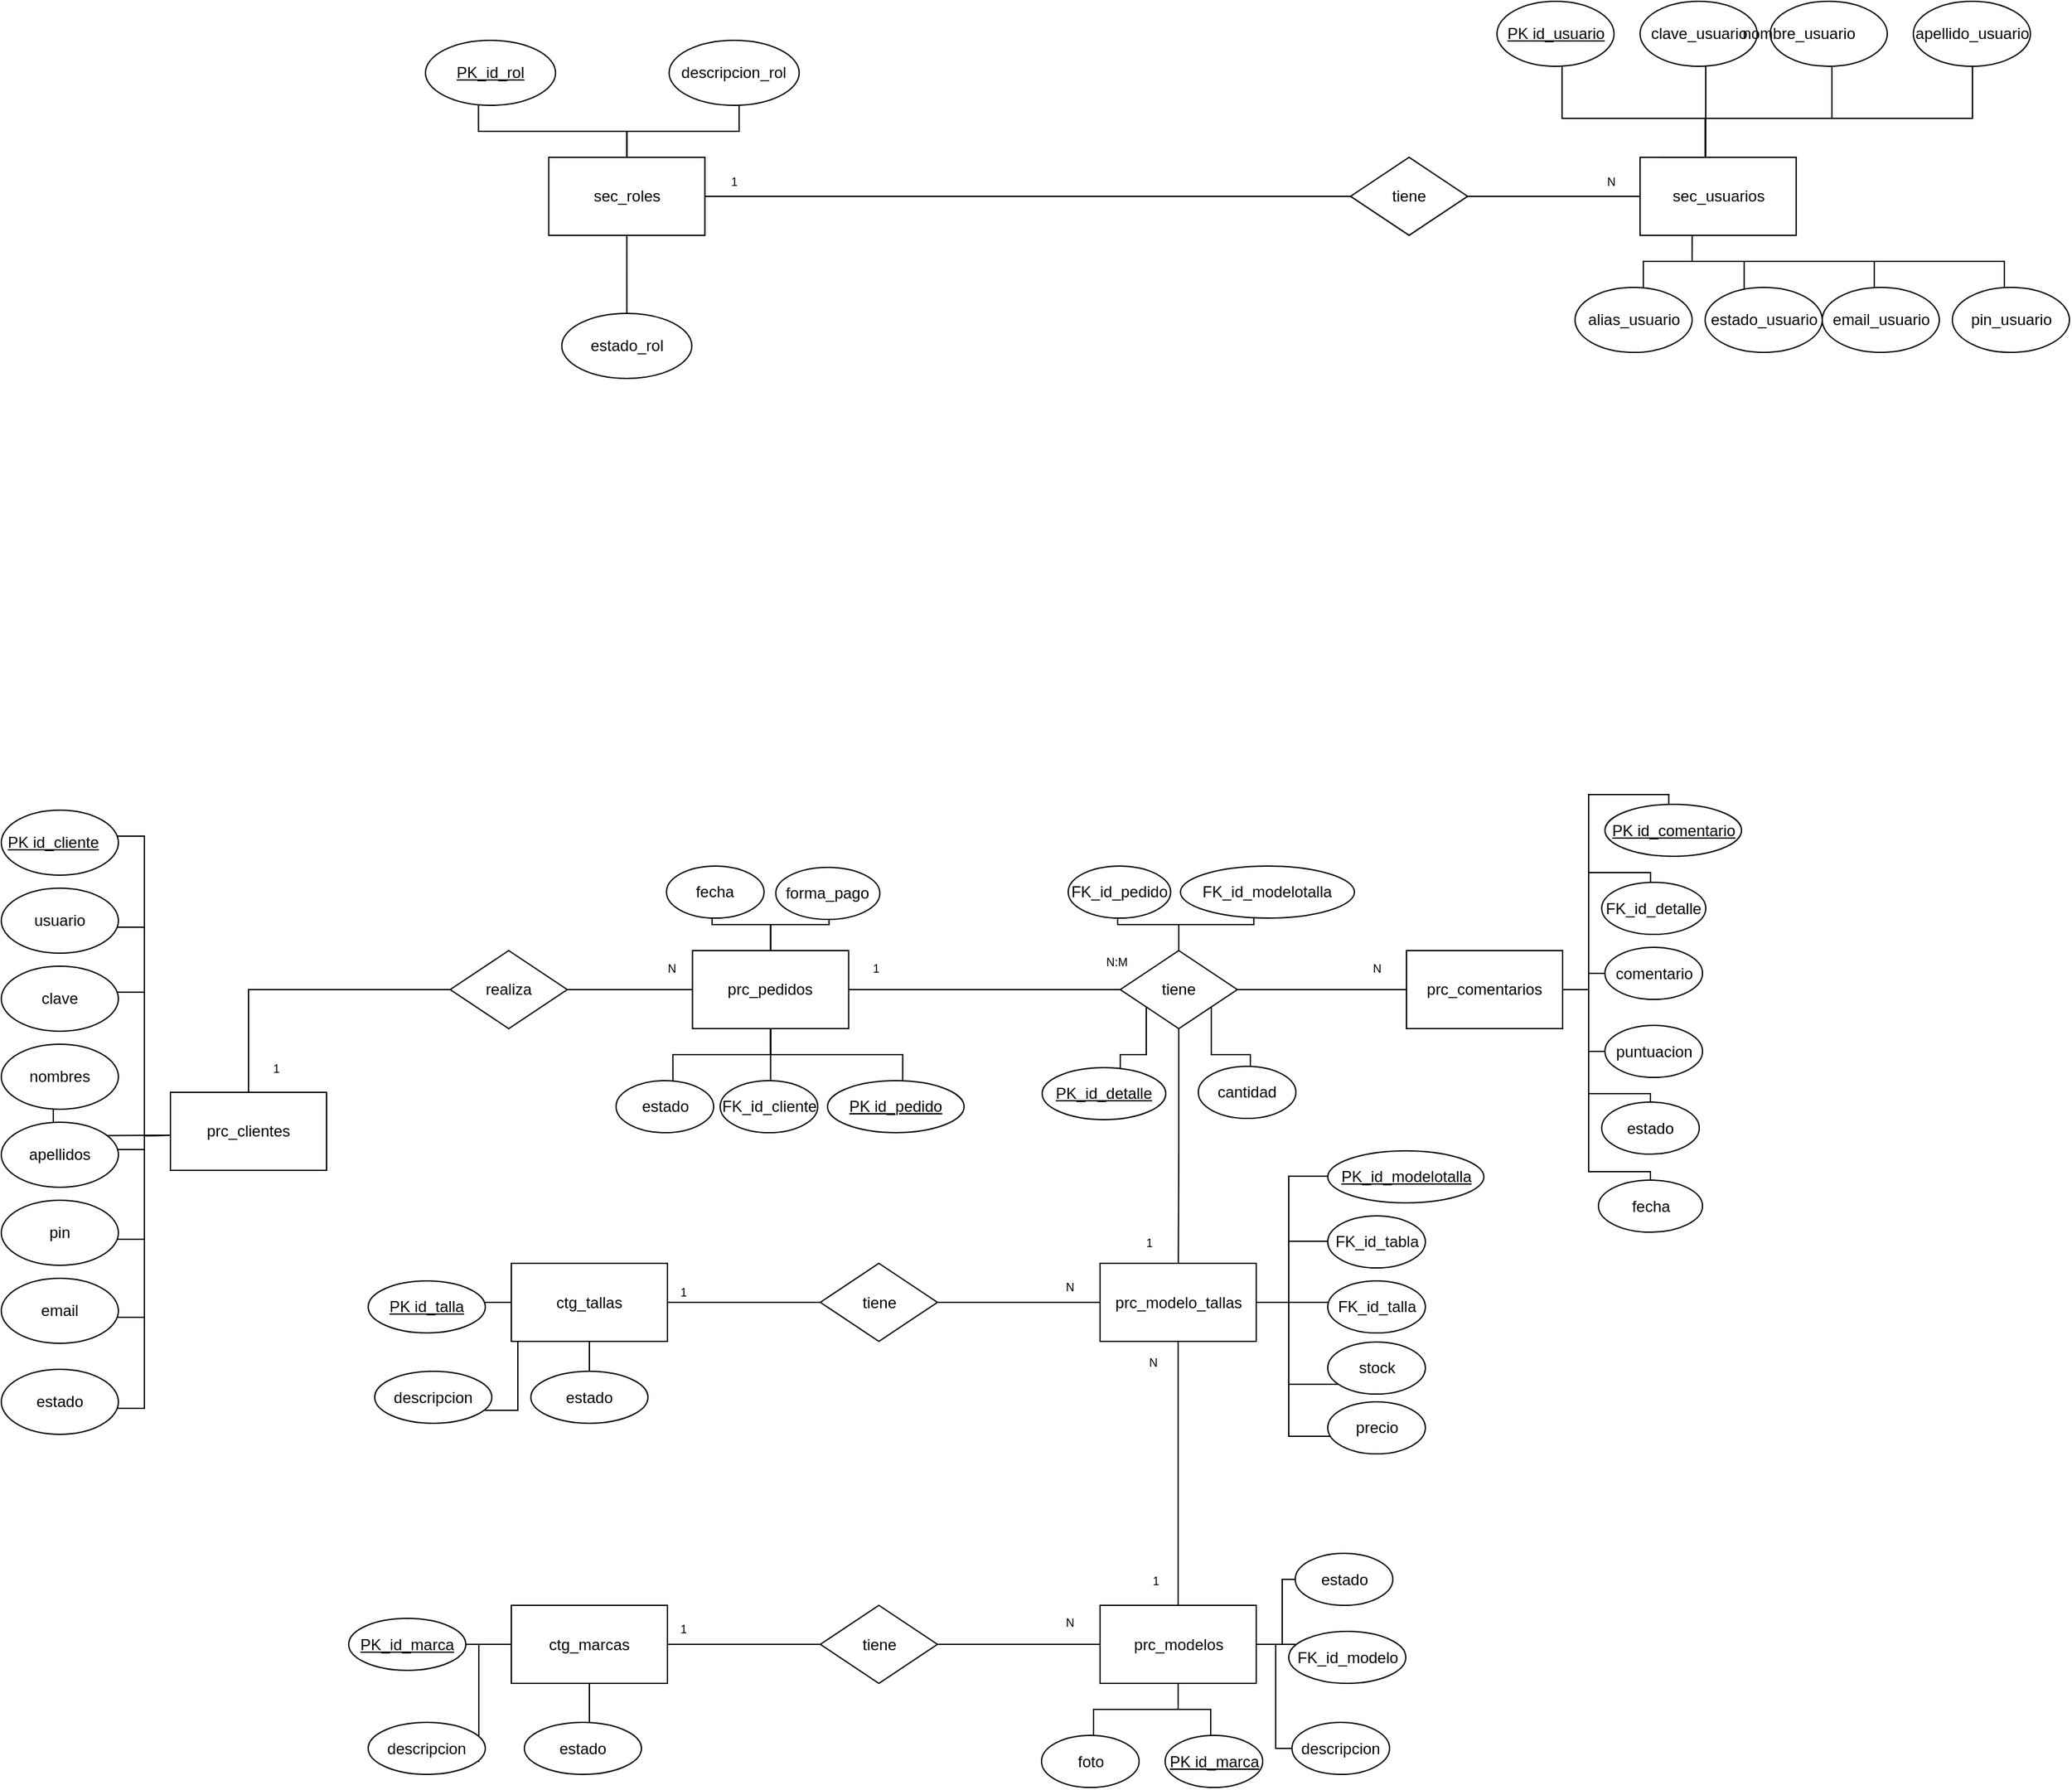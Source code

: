 <mxfile version="24.0.7" type="github">
  <diagram name="ER" id="s_cLqucrCK-qtgdjDWhT">
    <mxGraphModel dx="3390" dy="2389" grid="1" gridSize="10" guides="1" tooltips="1" connect="1" arrows="1" fold="1" page="1" pageScale="1" pageWidth="827" pageHeight="1169" math="0" shadow="0">
      <root>
        <mxCell id="0" />
        <mxCell id="1" parent="0" />
        <mxCell id="Yz_XdNRA3-hMg08UgE4n-2" value="realiza" style="rhombus;whiteSpace=wrap;html=1;" parent="1" vertex="1">
          <mxGeometry x="188" y="640" width="90" height="60" as="geometry" />
        </mxCell>
        <mxCell id="Yz_XdNRA3-hMg08UgE4n-3" value="tiene" style="rhombus;whiteSpace=wrap;html=1;" parent="1" vertex="1">
          <mxGeometry x="703" y="640" width="90" height="60" as="geometry" />
        </mxCell>
        <mxCell id="Yz_XdNRA3-hMg08UgE4n-4" value="tiene" style="rhombus;whiteSpace=wrap;html=1;" parent="1" vertex="1">
          <mxGeometry x="472.5" y="880.5" width="90" height="60" as="geometry" />
        </mxCell>
        <mxCell id="Yz_XdNRA3-hMg08UgE4n-5" value="tiene" style="rhombus;whiteSpace=wrap;html=1;" parent="1" vertex="1">
          <mxGeometry x="472.5" y="1143.5" width="90" height="60" as="geometry" />
        </mxCell>
        <mxCell id="Yz_XdNRA3-hMg08UgE4n-6" style="edgeStyle=orthogonalEdgeStyle;rounded=0;orthogonalLoop=1;jettySize=auto;html=1;entryX=0.542;entryY=0.5;entryDx=0;entryDy=0;entryPerimeter=0;exitX=1;exitY=0.5;exitDx=0;exitDy=0;" parent="1" source="Yz_XdNRA3-hMg08UgE4n-2" target="Yz_XdNRA3-hMg08UgE4n-22" edge="1">
          <mxGeometry relative="1" as="geometry">
            <mxPoint x="266.75" y="670" as="sourcePoint" />
          </mxGeometry>
        </mxCell>
        <mxCell id="Yz_XdNRA3-hMg08UgE4n-7" style="edgeStyle=orthogonalEdgeStyle;rounded=0;orthogonalLoop=1;jettySize=auto;html=1;entryX=0.5;entryY=0.5;entryDx=0;entryDy=0;entryPerimeter=0;" parent="1" source="Yz_XdNRA3-hMg08UgE4n-2" target="Yz_XdNRA3-hMg08UgE4n-23" edge="1">
          <mxGeometry relative="1" as="geometry" />
        </mxCell>
        <mxCell id="Yz_XdNRA3-hMg08UgE4n-8" style="edgeStyle=orthogonalEdgeStyle;rounded=0;orthogonalLoop=1;jettySize=auto;html=1;entryX=0.625;entryY=0.5;entryDx=0;entryDy=0;entryPerimeter=0;" parent="1" source="Yz_XdNRA3-hMg08UgE4n-3" target="Yz_XdNRA3-hMg08UgE4n-22" edge="1">
          <mxGeometry relative="1" as="geometry" />
        </mxCell>
        <mxCell id="Yz_XdNRA3-hMg08UgE4n-9" style="edgeStyle=orthogonalEdgeStyle;rounded=0;orthogonalLoop=1;jettySize=auto;html=1;entryX=0.417;entryY=0.5;entryDx=0;entryDy=0;entryPerimeter=0;" parent="1" source="Yz_XdNRA3-hMg08UgE4n-3" target="Yz_XdNRA3-hMg08UgE4n-26" edge="1">
          <mxGeometry relative="1" as="geometry" />
        </mxCell>
        <mxCell id="Yz_XdNRA3-hMg08UgE4n-10" style="edgeStyle=orthogonalEdgeStyle;rounded=0;orthogonalLoop=1;jettySize=auto;html=1;entryX=0.5;entryY=0.667;entryDx=0;entryDy=0;entryPerimeter=0;" parent="1" source="Yz_XdNRA3-hMg08UgE4n-3" target="Yz_XdNRA3-hMg08UgE4n-21" edge="1">
          <mxGeometry relative="1" as="geometry" />
        </mxCell>
        <mxCell id="Yz_XdNRA3-hMg08UgE4n-11" style="edgeStyle=orthogonalEdgeStyle;rounded=0;orthogonalLoop=1;jettySize=auto;html=1;entryX=0.292;entryY=0.5;entryDx=0;entryDy=0;entryPerimeter=0;exitX=1;exitY=0.5;exitDx=0;exitDy=0;" parent="1" source="Yz_XdNRA3-hMg08UgE4n-4" target="Yz_XdNRA3-hMg08UgE4n-21" edge="1">
          <mxGeometry relative="1" as="geometry">
            <mxPoint x="642.5" y="910.5" as="sourcePoint" />
          </mxGeometry>
        </mxCell>
        <mxCell id="Yz_XdNRA3-hMg08UgE4n-12" style="edgeStyle=orthogonalEdgeStyle;rounded=0;orthogonalLoop=1;jettySize=auto;html=1;entryX=0.625;entryY=0.5;entryDx=0;entryDy=0;entryPerimeter=0;" parent="1" source="Yz_XdNRA3-hMg08UgE4n-4" target="Yz_XdNRA3-hMg08UgE4n-28" edge="1">
          <mxGeometry relative="1" as="geometry" />
        </mxCell>
        <mxCell id="Yz_XdNRA3-hMg08UgE4n-13" style="edgeStyle=orthogonalEdgeStyle;rounded=0;orthogonalLoop=1;jettySize=auto;html=1;entryX=0.5;entryY=0.667;entryDx=0;entryDy=0;entryPerimeter=0;" parent="1" source="Yz_XdNRA3-hMg08UgE4n-21" target="Yz_XdNRA3-hMg08UgE4n-27" edge="1">
          <mxGeometry relative="1" as="geometry" />
        </mxCell>
        <mxCell id="Yz_XdNRA3-hMg08UgE4n-14" style="edgeStyle=orthogonalEdgeStyle;rounded=0;orthogonalLoop=1;jettySize=auto;html=1;entryX=0.292;entryY=0.5;entryDx=0;entryDy=0;entryPerimeter=0;exitX=1;exitY=0.5;exitDx=0;exitDy=0;" parent="1" source="Yz_XdNRA3-hMg08UgE4n-5" target="Yz_XdNRA3-hMg08UgE4n-27" edge="1">
          <mxGeometry relative="1" as="geometry">
            <mxPoint x="642.5" y="1173.5" as="sourcePoint" />
          </mxGeometry>
        </mxCell>
        <mxCell id="Yz_XdNRA3-hMg08UgE4n-15" style="edgeStyle=orthogonalEdgeStyle;rounded=0;orthogonalLoop=1;jettySize=auto;html=1;entryX=0.542;entryY=0.5;entryDx=0;entryDy=0;entryPerimeter=0;" parent="1" source="Yz_XdNRA3-hMg08UgE4n-5" target="Yz_XdNRA3-hMg08UgE4n-30" edge="1">
          <mxGeometry relative="1" as="geometry" />
        </mxCell>
        <mxCell id="Yz_XdNRA3-hMg08UgE4n-16" style="edgeStyle=orthogonalEdgeStyle;rounded=0;orthogonalLoop=1;jettySize=auto;html=1;entryX=0.444;entryY=0.5;entryDx=0;entryDy=0;entryPerimeter=0;" parent="1" source="Yz_XdNRA3-hMg08UgE4n-24" target="Yz_XdNRA3-hMg08UgE4n-32" edge="1">
          <mxGeometry relative="1" as="geometry">
            <mxPoint x="992.5" y="59.97" as="targetPoint" />
          </mxGeometry>
        </mxCell>
        <mxCell id="Yz_XdNRA3-hMg08UgE4n-17" style="edgeStyle=orthogonalEdgeStyle;rounded=0;orthogonalLoop=1;jettySize=auto;html=1;entryX=0.833;entryY=0.5;entryDx=0;entryDy=0;entryPerimeter=0;exitX=0;exitY=0.5;exitDx=0;exitDy=0;" parent="1" source="Yz_XdNRA3-hMg08UgE4n-32" target="Yz_XdNRA3-hMg08UgE4n-20" edge="1">
          <mxGeometry relative="1" as="geometry">
            <mxPoint x="552.5" y="69.97" as="sourcePoint" />
          </mxGeometry>
        </mxCell>
        <mxCell id="Yz_XdNRA3-hMg08UgE4n-188" style="edgeStyle=orthogonalEdgeStyle;rounded=0;orthogonalLoop=1;jettySize=auto;html=1;exitX=0.5;exitY=1;exitDx=0;exitDy=0;entryX=0.263;entryY=0.8;entryDx=0;entryDy=0;entryPerimeter=0;" parent="1" source="Yz_XdNRA3-hMg08UgE4n-20" target="Yz_XdNRA3-hMg08UgE4n-187" edge="1">
          <mxGeometry relative="1" as="geometry">
            <mxPoint x="324" y="170" as="targetPoint" />
            <Array as="points">
              <mxPoint x="324" y="190" />
            </Array>
          </mxGeometry>
        </mxCell>
        <mxCell id="Yz_XdNRA3-hMg08UgE4n-20" value="sec_roles" style="rounded=0;whiteSpace=wrap;html=1;" parent="1" vertex="1">
          <mxGeometry x="263.75" y="29.97" width="120" height="60" as="geometry" />
        </mxCell>
        <mxCell id="Yz_XdNRA3-hMg08UgE4n-21" value="prc_modelo_tallas" style="rounded=0;whiteSpace=wrap;html=1;" parent="1" vertex="1">
          <mxGeometry x="687.5" y="880.5" width="120" height="60" as="geometry" />
        </mxCell>
        <mxCell id="Yz_XdNRA3-hMg08UgE4n-22" value="prc_pedidos" style="rounded=0;whiteSpace=wrap;html=1;" parent="1" vertex="1">
          <mxGeometry x="374.25" y="640" width="120" height="60" as="geometry" />
        </mxCell>
        <mxCell id="Yz_XdNRA3-hMg08UgE4n-23" value="prc_clientes" style="rounded=0;whiteSpace=wrap;html=1;" parent="1" vertex="1">
          <mxGeometry x="-27" y="749" width="120" height="60" as="geometry" />
        </mxCell>
        <mxCell id="Yz_XdNRA3-hMg08UgE4n-24" value="sec_usuarios" style="rounded=0;whiteSpace=wrap;html=1;" parent="1" vertex="1">
          <mxGeometry x="1102.54" y="29.97" width="120" height="60" as="geometry" />
        </mxCell>
        <mxCell id="Yz_XdNRA3-hMg08UgE4n-26" value="prc_comentarios" style="rounded=0;whiteSpace=wrap;html=1;" parent="1" vertex="1">
          <mxGeometry x="923" y="640" width="120" height="60" as="geometry" />
        </mxCell>
        <mxCell id="Yz_XdNRA3-hMg08UgE4n-27" value="prc_modelos" style="rounded=0;whiteSpace=wrap;html=1;" parent="1" vertex="1">
          <mxGeometry x="687.5" y="1143.5" width="120" height="60" as="geometry" />
        </mxCell>
        <mxCell id="Yz_XdNRA3-hMg08UgE4n-28" value="ctg_tallas" style="rounded=0;whiteSpace=wrap;html=1;" parent="1" vertex="1">
          <mxGeometry x="235" y="880.5" width="120" height="60" as="geometry" />
        </mxCell>
        <mxCell id="Yz_XdNRA3-hMg08UgE4n-30" value="ctg_marcas" style="rounded=0;whiteSpace=wrap;html=1;" parent="1" vertex="1">
          <mxGeometry x="235" y="1143.5" width="120" height="60" as="geometry" />
        </mxCell>
        <mxCell id="Yz_XdNRA3-hMg08UgE4n-32" value="tiene" style="rhombus;whiteSpace=wrap;html=1;" parent="1" vertex="1">
          <mxGeometry x="880" y="29.97" width="90" height="60" as="geometry" />
        </mxCell>
        <mxCell id="Yz_XdNRA3-hMg08UgE4n-33" style="edgeStyle=orthogonalEdgeStyle;rounded=0;orthogonalLoop=1;jettySize=auto;html=1;entryX=0.444;entryY=0.42;entryDx=0;entryDy=0;entryPerimeter=0;" parent="1" target="Yz_XdNRA3-hMg08UgE4n-44" edge="1">
          <mxGeometry relative="1" as="geometry">
            <mxPoint x="-27.0" y="782" as="sourcePoint" />
          </mxGeometry>
        </mxCell>
        <mxCell id="Yz_XdNRA3-hMg08UgE4n-34" style="edgeStyle=orthogonalEdgeStyle;rounded=0;orthogonalLoop=1;jettySize=auto;html=1;entryX=0.444;entryY=0.5;entryDx=0;entryDy=0;entryPerimeter=0;" parent="1" target="Yz_XdNRA3-hMg08UgE4n-46" edge="1">
          <mxGeometry relative="1" as="geometry">
            <mxPoint x="-27.0" y="782" as="sourcePoint" />
          </mxGeometry>
        </mxCell>
        <mxCell id="Yz_XdNRA3-hMg08UgE4n-35" style="edgeStyle=orthogonalEdgeStyle;rounded=0;orthogonalLoop=1;jettySize=auto;html=1;entryX=0.556;entryY=0.6;entryDx=0;entryDy=0;entryPerimeter=0;" parent="1" target="Yz_XdNRA3-hMg08UgE4n-43" edge="1">
          <mxGeometry relative="1" as="geometry">
            <Array as="points">
              <mxPoint x="-47" y="782" />
              <mxPoint x="-47" y="862" />
            </Array>
            <mxPoint x="-27.0" y="782" as="sourcePoint" />
          </mxGeometry>
        </mxCell>
        <mxCell id="Yz_XdNRA3-hMg08UgE4n-36" style="edgeStyle=orthogonalEdgeStyle;rounded=0;orthogonalLoop=1;jettySize=auto;html=1;entryX=0.556;entryY=0.6;entryDx=0;entryDy=0;entryPerimeter=0;" parent="1" target="Yz_XdNRA3-hMg08UgE4n-42" edge="1">
          <mxGeometry relative="1" as="geometry">
            <Array as="points">
              <mxPoint x="-47" y="782" />
              <mxPoint x="-47" y="922" />
            </Array>
            <mxPoint x="-27.0" y="782" as="sourcePoint" />
          </mxGeometry>
        </mxCell>
        <mxCell id="Yz_XdNRA3-hMg08UgE4n-37" style="edgeStyle=orthogonalEdgeStyle;rounded=0;orthogonalLoop=1;jettySize=auto;html=1;entryX=0.556;entryY=0.6;entryDx=0;entryDy=0;entryPerimeter=0;" parent="1" target="Yz_XdNRA3-hMg08UgE4n-41" edge="1">
          <mxGeometry relative="1" as="geometry">
            <Array as="points">
              <mxPoint x="-47" y="782" />
              <mxPoint x="-47" y="992" />
            </Array>
            <mxPoint x="-27.0" y="782" as="sourcePoint" />
          </mxGeometry>
        </mxCell>
        <mxCell id="Yz_XdNRA3-hMg08UgE4n-38" style="edgeStyle=orthogonalEdgeStyle;rounded=0;orthogonalLoop=1;jettySize=auto;html=1;entryX=0.556;entryY=0.4;entryDx=0;entryDy=0;entryPerimeter=0;" parent="1" target="Yz_XdNRA3-hMg08UgE4n-45" edge="1">
          <mxGeometry relative="1" as="geometry">
            <Array as="points">
              <mxPoint x="-47" y="782" />
              <mxPoint x="-47" y="672" />
            </Array>
            <mxPoint x="-27.0" y="782" as="sourcePoint" />
          </mxGeometry>
        </mxCell>
        <mxCell id="Yz_XdNRA3-hMg08UgE4n-39" style="edgeStyle=orthogonalEdgeStyle;rounded=0;orthogonalLoop=1;jettySize=auto;html=1;entryX=0.556;entryY=0.6;entryDx=0;entryDy=0;entryPerimeter=0;" parent="1" target="Yz_XdNRA3-hMg08UgE4n-40" edge="1">
          <mxGeometry relative="1" as="geometry">
            <Array as="points">
              <mxPoint x="-47" y="782" />
              <mxPoint x="-47" y="622" />
            </Array>
            <mxPoint x="-27.0" y="782" as="sourcePoint" />
          </mxGeometry>
        </mxCell>
        <mxCell id="Yz_XdNRA3-hMg08UgE4n-40" value="usuario" style="ellipse;whiteSpace=wrap;html=1;" parent="1" vertex="1">
          <mxGeometry x="-157" y="592" width="90" height="50" as="geometry" />
        </mxCell>
        <mxCell id="Yz_XdNRA3-hMg08UgE4n-41" value="estado" style="ellipse;whiteSpace=wrap;html=1;" parent="1" vertex="1">
          <mxGeometry x="-157" y="962" width="90" height="50" as="geometry" />
        </mxCell>
        <mxCell id="Yz_XdNRA3-hMg08UgE4n-42" value="email" style="ellipse;whiteSpace=wrap;html=1;" parent="1" vertex="1">
          <mxGeometry x="-157" y="892" width="90" height="50" as="geometry" />
        </mxCell>
        <mxCell id="Yz_XdNRA3-hMg08UgE4n-43" value="pin" style="ellipse;whiteSpace=wrap;html=1;" parent="1" vertex="1">
          <mxGeometry x="-157" y="832" width="90" height="50" as="geometry" />
        </mxCell>
        <mxCell id="Yz_XdNRA3-hMg08UgE4n-44" value="apellidos" style="ellipse;whiteSpace=wrap;html=1;" parent="1" vertex="1">
          <mxGeometry x="-157" y="772" width="90" height="50" as="geometry" />
        </mxCell>
        <mxCell id="Yz_XdNRA3-hMg08UgE4n-45" value="clave" style="ellipse;whiteSpace=wrap;html=1;" parent="1" vertex="1">
          <mxGeometry x="-157" y="652" width="90" height="50" as="geometry" />
        </mxCell>
        <mxCell id="Yz_XdNRA3-hMg08UgE4n-46" value="nombres" style="ellipse;whiteSpace=wrap;html=1;" parent="1" vertex="1">
          <mxGeometry x="-157" y="712" width="90" height="50" as="geometry" />
        </mxCell>
        <mxCell id="Yz_XdNRA3-hMg08UgE4n-47" style="edgeStyle=orthogonalEdgeStyle;rounded=0;orthogonalLoop=1;jettySize=auto;html=1;entryX=0.444;entryY=0.4;entryDx=0;entryDy=0;entryPerimeter=0;" parent="1" target="Yz_XdNRA3-hMg08UgE4n-48" edge="1">
          <mxGeometry relative="1" as="geometry">
            <Array as="points">
              <mxPoint x="-47" y="782" />
              <mxPoint x="-47" y="552" />
            </Array>
            <mxPoint x="-27.0" y="782" as="sourcePoint" />
          </mxGeometry>
        </mxCell>
        <mxCell id="Yz_XdNRA3-hMg08UgE4n-48" value="&lt;u&gt;PK id_cliente&lt;span style=&quot;white-space: pre;&quot;&gt;&#x9;&lt;/span&gt;&lt;/u&gt;" style="ellipse;whiteSpace=wrap;html=1;" parent="1" vertex="1">
          <mxGeometry x="-157" y="532" width="90" height="50" as="geometry" />
        </mxCell>
        <mxCell id="Yz_XdNRA3-hMg08UgE4n-49" style="edgeStyle=orthogonalEdgeStyle;rounded=0;orthogonalLoop=1;jettySize=auto;html=1;entryX=0.6;entryY=0.5;entryDx=0;entryDy=0;entryPerimeter=0;" parent="1" source="Yz_XdNRA3-hMg08UgE4n-26" target="Yz_XdNRA3-hMg08UgE4n-110" edge="1">
          <mxGeometry relative="1" as="geometry" />
        </mxCell>
        <mxCell id="Yz_XdNRA3-hMg08UgE4n-50" style="edgeStyle=orthogonalEdgeStyle;rounded=0;orthogonalLoop=1;jettySize=auto;html=1;entryX=0.6;entryY=0.5;entryDx=0;entryDy=0;entryPerimeter=0;" parent="1" source="Yz_XdNRA3-hMg08UgE4n-26" target="Yz_XdNRA3-hMg08UgE4n-111" edge="1">
          <mxGeometry relative="1" as="geometry" />
        </mxCell>
        <mxCell id="Yz_XdNRA3-hMg08UgE4n-51" style="edgeStyle=orthogonalEdgeStyle;rounded=0;orthogonalLoop=1;jettySize=auto;html=1;entryX=0.469;entryY=0.5;entryDx=0;entryDy=0;entryPerimeter=0;" parent="1" source="Yz_XdNRA3-hMg08UgE4n-26" target="Yz_XdNRA3-hMg08UgE4n-107" edge="1">
          <mxGeometry relative="1" as="geometry">
            <Array as="points">
              <mxPoint x="1063" y="670" />
              <mxPoint x="1063" y="580" />
            </Array>
          </mxGeometry>
        </mxCell>
        <mxCell id="Yz_XdNRA3-hMg08UgE4n-52" style="edgeStyle=orthogonalEdgeStyle;rounded=0;orthogonalLoop=1;jettySize=auto;html=1;entryX=0.467;entryY=0.5;entryDx=0;entryDy=0;entryPerimeter=0;" parent="1" source="Yz_XdNRA3-hMg08UgE4n-26" target="Yz_XdNRA3-hMg08UgE4n-108" edge="1">
          <mxGeometry relative="1" as="geometry">
            <Array as="points">
              <mxPoint x="1063" y="670" />
              <mxPoint x="1063" y="520" />
            </Array>
          </mxGeometry>
        </mxCell>
        <mxCell id="Yz_XdNRA3-hMg08UgE4n-53" style="edgeStyle=orthogonalEdgeStyle;rounded=0;orthogonalLoop=1;jettySize=auto;html=1;entryX=0.5;entryY=0.525;entryDx=0;entryDy=0;entryPerimeter=0;" parent="1" source="Yz_XdNRA3-hMg08UgE4n-26" target="Yz_XdNRA3-hMg08UgE4n-112" edge="1">
          <mxGeometry relative="1" as="geometry">
            <Array as="points">
              <mxPoint x="1063" y="670" />
              <mxPoint x="1063" y="750" />
            </Array>
          </mxGeometry>
        </mxCell>
        <mxCell id="Yz_XdNRA3-hMg08UgE4n-54" style="edgeStyle=orthogonalEdgeStyle;rounded=0;orthogonalLoop=1;jettySize=auto;html=1;entryX=0.5;entryY=0.525;entryDx=0;entryDy=0;entryPerimeter=0;" parent="1" source="Yz_XdNRA3-hMg08UgE4n-26" target="Yz_XdNRA3-hMg08UgE4n-109" edge="1">
          <mxGeometry relative="1" as="geometry">
            <Array as="points">
              <mxPoint x="1063" y="670" />
              <mxPoint x="1063" y="810" />
            </Array>
          </mxGeometry>
        </mxCell>
        <mxCell id="Yz_XdNRA3-hMg08UgE4n-55" style="edgeStyle=orthogonalEdgeStyle;rounded=0;orthogonalLoop=1;jettySize=auto;html=1;entryX=0.533;entryY=0.525;entryDx=0;entryDy=0;entryPerimeter=0;" parent="1" source="Yz_XdNRA3-hMg08UgE4n-3" target="Yz_XdNRA3-hMg08UgE4n-106" edge="1">
          <mxGeometry relative="1" as="geometry">
            <Array as="points">
              <mxPoint x="773" y="720" />
              <mxPoint x="803" y="720" />
            </Array>
          </mxGeometry>
        </mxCell>
        <mxCell id="Yz_XdNRA3-hMg08UgE4n-56" style="edgeStyle=orthogonalEdgeStyle;rounded=0;orthogonalLoop=1;jettySize=auto;html=1;entryX=0.533;entryY=0.5;entryDx=0;entryDy=0;entryPerimeter=0;" parent="1" source="Yz_XdNRA3-hMg08UgE4n-3" target="Yz_XdNRA3-hMg08UgE4n-105" edge="1">
          <mxGeometry relative="1" as="geometry">
            <Array as="points">
              <mxPoint x="723" y="720" />
              <mxPoint x="703" y="720" />
            </Array>
          </mxGeometry>
        </mxCell>
        <mxCell id="Yz_XdNRA3-hMg08UgE4n-57" style="edgeStyle=orthogonalEdgeStyle;rounded=0;orthogonalLoop=1;jettySize=auto;html=1;entryX=0.422;entryY=0.625;entryDx=0;entryDy=0;entryPerimeter=0;" parent="1" source="Yz_XdNRA3-hMg08UgE4n-3" target="Yz_XdNRA3-hMg08UgE4n-103" edge="1">
          <mxGeometry relative="1" as="geometry" />
        </mxCell>
        <mxCell id="Yz_XdNRA3-hMg08UgE4n-58" style="edgeStyle=orthogonalEdgeStyle;rounded=0;orthogonalLoop=1;jettySize=auto;html=1;entryX=0.483;entryY=0.375;entryDx=0;entryDy=0;entryPerimeter=0;" parent="1" source="Yz_XdNRA3-hMg08UgE4n-3" target="Yz_XdNRA3-hMg08UgE4n-104" edge="1">
          <mxGeometry relative="1" as="geometry" />
        </mxCell>
        <mxCell id="Yz_XdNRA3-hMg08UgE4n-59" style="edgeStyle=orthogonalEdgeStyle;rounded=0;orthogonalLoop=1;jettySize=auto;html=1;entryX=0.55;entryY=0.75;entryDx=0;entryDy=0;entryPerimeter=0;" parent="1" source="Yz_XdNRA3-hMg08UgE4n-22" target="Yz_XdNRA3-hMg08UgE4n-99" edge="1">
          <mxGeometry relative="1" as="geometry" />
        </mxCell>
        <mxCell id="Yz_XdNRA3-hMg08UgE4n-60" style="edgeStyle=orthogonalEdgeStyle;rounded=0;orthogonalLoop=1;jettySize=auto;html=1;entryX=0.517;entryY=0.75;entryDx=0;entryDy=0;entryPerimeter=0;" parent="1" source="Yz_XdNRA3-hMg08UgE4n-22" target="Yz_XdNRA3-hMg08UgE4n-100" edge="1">
          <mxGeometry relative="1" as="geometry" />
        </mxCell>
        <mxCell id="Yz_XdNRA3-hMg08UgE4n-61" style="edgeStyle=orthogonalEdgeStyle;rounded=0;orthogonalLoop=1;jettySize=auto;html=1;entryX=0.583;entryY=0.5;entryDx=0;entryDy=0;entryPerimeter=0;" parent="1" source="Yz_XdNRA3-hMg08UgE4n-22" target="Yz_XdNRA3-hMg08UgE4n-102" edge="1">
          <mxGeometry relative="1" as="geometry" />
        </mxCell>
        <mxCell id="Yz_XdNRA3-hMg08UgE4n-62" style="edgeStyle=orthogonalEdgeStyle;rounded=0;orthogonalLoop=1;jettySize=auto;html=1;entryX=0.512;entryY=0.6;entryDx=0;entryDy=0;entryPerimeter=0;" parent="1" source="Yz_XdNRA3-hMg08UgE4n-22" target="Yz_XdNRA3-hMg08UgE4n-98" edge="1">
          <mxGeometry relative="1" as="geometry" />
        </mxCell>
        <mxCell id="Yz_XdNRA3-hMg08UgE4n-63" style="edgeStyle=orthogonalEdgeStyle;rounded=0;orthogonalLoop=1;jettySize=auto;html=1;entryX=0.467;entryY=0.375;entryDx=0;entryDy=0;entryPerimeter=0;" parent="1" source="Yz_XdNRA3-hMg08UgE4n-22" target="Yz_XdNRA3-hMg08UgE4n-101" edge="1">
          <mxGeometry relative="1" as="geometry" />
        </mxCell>
        <mxCell id="Yz_XdNRA3-hMg08UgE4n-64" style="edgeStyle=orthogonalEdgeStyle;rounded=0;orthogonalLoop=1;jettySize=auto;html=1;entryX=0.533;entryY=0.413;entryDx=0;entryDy=0;entryPerimeter=0;" parent="1" source="Yz_XdNRA3-hMg08UgE4n-21" target="Yz_XdNRA3-hMg08UgE4n-117" edge="1">
          <mxGeometry relative="1" as="geometry" />
        </mxCell>
        <mxCell id="Yz_XdNRA3-hMg08UgE4n-65" style="edgeStyle=orthogonalEdgeStyle;rounded=0;orthogonalLoop=1;jettySize=auto;html=1;entryX=0.8;entryY=0.488;entryDx=0;entryDy=0;entryPerimeter=0;" parent="1" source="Yz_XdNRA3-hMg08UgE4n-21" target="Yz_XdNRA3-hMg08UgE4n-113" edge="1">
          <mxGeometry relative="1" as="geometry">
            <Array as="points">
              <mxPoint x="832.5" y="910.5" />
              <mxPoint x="832.5" y="863.5" />
            </Array>
          </mxGeometry>
        </mxCell>
        <mxCell id="Yz_XdNRA3-hMg08UgE4n-66" style="edgeStyle=orthogonalEdgeStyle;rounded=0;orthogonalLoop=1;jettySize=auto;html=1;entryX=0.444;entryY=0.488;entryDx=0;entryDy=0;entryPerimeter=0;" parent="1" source="Yz_XdNRA3-hMg08UgE4n-21" target="Yz_XdNRA3-hMg08UgE4n-116" edge="1">
          <mxGeometry relative="1" as="geometry">
            <Array as="points">
              <mxPoint x="832.5" y="910.5" />
              <mxPoint x="832.5" y="813.5" />
            </Array>
          </mxGeometry>
        </mxCell>
        <mxCell id="Yz_XdNRA3-hMg08UgE4n-67" style="edgeStyle=orthogonalEdgeStyle;rounded=0;orthogonalLoop=1;jettySize=auto;html=1;entryX=0.533;entryY=0.813;entryDx=0;entryDy=0;entryPerimeter=0;" parent="1" source="Yz_XdNRA3-hMg08UgE4n-21" target="Yz_XdNRA3-hMg08UgE4n-114" edge="1">
          <mxGeometry relative="1" as="geometry">
            <Array as="points">
              <mxPoint x="832.5" y="910.5" />
              <mxPoint x="832.5" y="973.5" />
            </Array>
          </mxGeometry>
        </mxCell>
        <mxCell id="Yz_XdNRA3-hMg08UgE4n-68" style="edgeStyle=orthogonalEdgeStyle;rounded=0;orthogonalLoop=1;jettySize=auto;html=1;entryX=0.4;entryY=0.663;entryDx=0;entryDy=0;entryPerimeter=0;" parent="1" source="Yz_XdNRA3-hMg08UgE4n-21" target="Yz_XdNRA3-hMg08UgE4n-115" edge="1">
          <mxGeometry relative="1" as="geometry">
            <Array as="points">
              <mxPoint x="832.5" y="910.5" />
              <mxPoint x="832.5" y="1013.5" />
            </Array>
          </mxGeometry>
        </mxCell>
        <mxCell id="Yz_XdNRA3-hMg08UgE4n-69" style="edgeStyle=orthogonalEdgeStyle;rounded=0;orthogonalLoop=1;jettySize=auto;html=1;entryX=0.533;entryY=0.25;entryDx=0;entryDy=0;entryPerimeter=0;" parent="1" source="Yz_XdNRA3-hMg08UgE4n-27" target="Yz_XdNRA3-hMg08UgE4n-120" edge="1">
          <mxGeometry relative="1" as="geometry" />
        </mxCell>
        <mxCell id="Yz_XdNRA3-hMg08UgE4n-70" style="edgeStyle=orthogonalEdgeStyle;rounded=0;orthogonalLoop=1;jettySize=auto;html=1;entryX=0.867;entryY=0.5;entryDx=0;entryDy=0;entryPerimeter=0;" parent="1" source="Yz_XdNRA3-hMg08UgE4n-27" target="Yz_XdNRA3-hMg08UgE4n-121" edge="1">
          <mxGeometry relative="1" as="geometry" />
        </mxCell>
        <mxCell id="Yz_XdNRA3-hMg08UgE4n-71" style="edgeStyle=orthogonalEdgeStyle;rounded=0;orthogonalLoop=1;jettySize=auto;html=1;entryX=0.5;entryY=0.5;entryDx=0;entryDy=0;entryPerimeter=0;" parent="1" source="Yz_XdNRA3-hMg08UgE4n-27" target="Yz_XdNRA3-hMg08UgE4n-118" edge="1">
          <mxGeometry relative="1" as="geometry">
            <Array as="points">
              <mxPoint x="822.5" y="1173.5" />
              <mxPoint x="822.5" y="1253.5" />
            </Array>
          </mxGeometry>
        </mxCell>
        <mxCell id="Yz_XdNRA3-hMg08UgE4n-72" style="edgeStyle=orthogonalEdgeStyle;rounded=0;orthogonalLoop=1;jettySize=auto;html=1;entryX=0.467;entryY=0.5;entryDx=0;entryDy=0;entryPerimeter=0;" parent="1" source="Yz_XdNRA3-hMg08UgE4n-27" target="Yz_XdNRA3-hMg08UgE4n-119" edge="1">
          <mxGeometry relative="1" as="geometry" />
        </mxCell>
        <mxCell id="Yz_XdNRA3-hMg08UgE4n-73" style="edgeStyle=orthogonalEdgeStyle;rounded=0;orthogonalLoop=1;jettySize=auto;html=1;entryX=0.533;entryY=0.5;entryDx=0;entryDy=0;entryPerimeter=0;" parent="1" source="Yz_XdNRA3-hMg08UgE4n-27" target="Yz_XdNRA3-hMg08UgE4n-122" edge="1">
          <mxGeometry relative="1" as="geometry" />
        </mxCell>
        <mxCell id="Yz_XdNRA3-hMg08UgE4n-74" style="edgeStyle=orthogonalEdgeStyle;rounded=0;orthogonalLoop=1;jettySize=auto;html=1;entryX=0.5;entryY=0.75;entryDx=0;entryDy=0;entryPerimeter=0;" parent="1" source="Yz_XdNRA3-hMg08UgE4n-28" target="Yz_XdNRA3-hMg08UgE4n-127" edge="1">
          <mxGeometry relative="1" as="geometry" />
        </mxCell>
        <mxCell id="Yz_XdNRA3-hMg08UgE4n-75" style="edgeStyle=orthogonalEdgeStyle;rounded=0;orthogonalLoop=1;jettySize=auto;html=1;entryX=0.5;entryY=0.413;entryDx=0;entryDy=0;entryPerimeter=0;" parent="1" source="Yz_XdNRA3-hMg08UgE4n-28" target="Yz_XdNRA3-hMg08UgE4n-123" edge="1">
          <mxGeometry relative="1" as="geometry" />
        </mxCell>
        <mxCell id="Yz_XdNRA3-hMg08UgE4n-76" style="edgeStyle=orthogonalEdgeStyle;rounded=0;orthogonalLoop=1;jettySize=auto;html=1;entryX=0.556;entryY=0.75;entryDx=0;entryDy=0;entryPerimeter=0;" parent="1" source="Yz_XdNRA3-hMg08UgE4n-28" target="Yz_XdNRA3-hMg08UgE4n-126" edge="1">
          <mxGeometry relative="1" as="geometry">
            <Array as="points">
              <mxPoint x="240" y="993.5" />
            </Array>
          </mxGeometry>
        </mxCell>
        <mxCell id="Yz_XdNRA3-hMg08UgE4n-77" style="edgeStyle=orthogonalEdgeStyle;rounded=0;orthogonalLoop=1;jettySize=auto;html=1;entryX=0.556;entryY=0.75;entryDx=0;entryDy=0;entryPerimeter=0;" parent="1" source="Yz_XdNRA3-hMg08UgE4n-30" target="Yz_XdNRA3-hMg08UgE4n-125" edge="1">
          <mxGeometry relative="1" as="geometry" />
        </mxCell>
        <mxCell id="Yz_XdNRA3-hMg08UgE4n-78" style="edgeStyle=orthogonalEdgeStyle;rounded=0;orthogonalLoop=1;jettySize=auto;html=1;entryX=0.5;entryY=0.75;entryDx=0;entryDy=0;entryPerimeter=0;" parent="1" source="Yz_XdNRA3-hMg08UgE4n-30" target="Yz_XdNRA3-hMg08UgE4n-124" edge="1">
          <mxGeometry relative="1" as="geometry">
            <Array as="points">
              <mxPoint x="210" y="1173.5" />
              <mxPoint x="210" y="1263.5" />
            </Array>
          </mxGeometry>
        </mxCell>
        <mxCell id="Yz_XdNRA3-hMg08UgE4n-79" style="edgeStyle=orthogonalEdgeStyle;rounded=0;orthogonalLoop=1;jettySize=auto;html=1;entryX=0.444;entryY=0.5;entryDx=0;entryDy=0;entryPerimeter=0;" parent="1" source="Yz_XdNRA3-hMg08UgE4n-30" target="Yz_XdNRA3-hMg08UgE4n-128" edge="1">
          <mxGeometry relative="1" as="geometry" />
        </mxCell>
        <mxCell id="Yz_XdNRA3-hMg08UgE4n-80" style="edgeStyle=orthogonalEdgeStyle;rounded=0;orthogonalLoop=1;jettySize=auto;html=1;entryX=0.556;entryY=0.6;entryDx=0;entryDy=0;entryPerimeter=0;" parent="1" source="Yz_XdNRA3-hMg08UgE4n-24" target="Yz_XdNRA3-hMg08UgE4n-93" edge="1">
          <mxGeometry relative="1" as="geometry">
            <Array as="points">
              <mxPoint x="1152.54" y="-0.03" />
              <mxPoint x="1042.54" y="-0.03" />
            </Array>
          </mxGeometry>
        </mxCell>
        <mxCell id="Yz_XdNRA3-hMg08UgE4n-82" style="edgeStyle=orthogonalEdgeStyle;rounded=0;orthogonalLoop=1;jettySize=auto;html=1;entryX=0.556;entryY=0.4;entryDx=0;entryDy=0;entryPerimeter=0;" parent="1" edge="1">
          <mxGeometry relative="1" as="geometry">
            <Array as="points">
              <mxPoint x="1153" y="30" />
              <mxPoint x="1153" y="-70" />
            </Array>
            <mxPoint x="1118.04" y="29.97" as="sourcePoint" />
            <mxPoint x="1117.62" y="-70.03" as="targetPoint" />
          </mxGeometry>
        </mxCell>
        <mxCell id="Yz_XdNRA3-hMg08UgE4n-83" style="edgeStyle=orthogonalEdgeStyle;rounded=0;orthogonalLoop=1;jettySize=auto;html=1;entryX=0.444;entryY=0.4;entryDx=0;entryDy=0;entryPerimeter=0;" parent="1" source="Yz_XdNRA3-hMg08UgE4n-24" target="Yz_XdNRA3-hMg08UgE4n-91" edge="1">
          <mxGeometry relative="1" as="geometry">
            <Array as="points">
              <mxPoint x="1153" />
              <mxPoint x="1250" />
              <mxPoint x="1250" y="-70" />
            </Array>
          </mxGeometry>
        </mxCell>
        <mxCell id="Yz_XdNRA3-hMg08UgE4n-84" style="edgeStyle=orthogonalEdgeStyle;rounded=0;orthogonalLoop=1;jettySize=auto;html=1;entryX=0.667;entryY=0.4;entryDx=0;entryDy=0;entryPerimeter=0;" parent="1" source="Yz_XdNRA3-hMg08UgE4n-24" target="Yz_XdNRA3-hMg08UgE4n-89" edge="1">
          <mxGeometry relative="1" as="geometry">
            <Array as="points">
              <mxPoint x="1153" />
              <mxPoint x="1358" />
              <mxPoint x="1358" y="-70" />
            </Array>
          </mxGeometry>
        </mxCell>
        <mxCell id="Yz_XdNRA3-hMg08UgE4n-85" style="edgeStyle=orthogonalEdgeStyle;rounded=0;orthogonalLoop=1;jettySize=auto;html=1;entryX=0.556;entryY=0.6;entryDx=0;entryDy=0;entryPerimeter=0;" parent="1" target="Yz_XdNRA3-hMg08UgE4n-88" edge="1">
          <mxGeometry relative="1" as="geometry">
            <Array as="points">
              <mxPoint x="1142.54" y="110" />
              <mxPoint x="1382.54" y="110" />
              <mxPoint x="1382.54" y="160" />
            </Array>
            <mxPoint x="1142.5" y="90.0" as="sourcePoint" />
          </mxGeometry>
        </mxCell>
        <mxCell id="Yz_XdNRA3-hMg08UgE4n-86" style="edgeStyle=orthogonalEdgeStyle;rounded=0;orthogonalLoop=1;jettySize=auto;html=1;entryX=0.556;entryY=0.6;entryDx=0;entryDy=0;entryPerimeter=0;" parent="1" target="Yz_XdNRA3-hMg08UgE4n-87" edge="1">
          <mxGeometry relative="1" as="geometry">
            <mxPoint x="1142.54" y="90.03" as="sourcePoint" />
            <Array as="points">
              <mxPoint x="1142.54" y="110" />
              <mxPoint x="1282.54" y="110" />
              <mxPoint x="1282.54" y="150" />
              <mxPoint x="1292.54" y="150" />
            </Array>
          </mxGeometry>
        </mxCell>
        <mxCell id="Yz_XdNRA3-hMg08UgE4n-87" value="email_usuario" style="ellipse;whiteSpace=wrap;html=1;" parent="1" vertex="1">
          <mxGeometry x="1242.54" y="130.03" width="90" height="50" as="geometry" />
        </mxCell>
        <mxCell id="Yz_XdNRA3-hMg08UgE4n-88" value="pin_usuario" style="ellipse;whiteSpace=wrap;html=1;" parent="1" vertex="1">
          <mxGeometry x="1342.54" y="130.03" width="90" height="50" as="geometry" />
        </mxCell>
        <mxCell id="Yz_XdNRA3-hMg08UgE4n-89" value="apellido_usuario" style="ellipse;whiteSpace=wrap;html=1;" parent="1" vertex="1">
          <mxGeometry x="1312.54" y="-90.03" width="90" height="50" as="geometry" />
        </mxCell>
        <mxCell id="Yz_XdNRA3-hMg08UgE4n-90" value="clave_usuario" style="ellipse;whiteSpace=wrap;html=1;" parent="1" vertex="1">
          <mxGeometry x="1102.54" y="-90.03" width="90" height="50" as="geometry" />
        </mxCell>
        <mxCell id="Yz_XdNRA3-hMg08UgE4n-91" value="nombre_usuario&lt;span style=&quot;white-space: pre;&quot;&gt;&#x9;&lt;/span&gt;&lt;span style=&quot;white-space: pre;&quot;&gt;&#x9;&lt;/span&gt;" style="ellipse;whiteSpace=wrap;html=1;" parent="1" vertex="1">
          <mxGeometry x="1202.54" y="-90.03" width="90" height="50" as="geometry" />
        </mxCell>
        <mxCell id="Yz_XdNRA3-hMg08UgE4n-93" value="&lt;u&gt;PK id_usuario&lt;/u&gt;" style="ellipse;whiteSpace=wrap;html=1;" parent="1" vertex="1">
          <mxGeometry x="992.54" y="-90.03" width="90" height="50" as="geometry" />
        </mxCell>
        <mxCell id="Yz_XdNRA3-hMg08UgE4n-94" style="edgeStyle=orthogonalEdgeStyle;rounded=0;orthogonalLoop=1;jettySize=auto;html=1;entryX=0.583;entryY=0.8;entryDx=0;entryDy=0;entryPerimeter=0;" parent="1" target="Yz_XdNRA3-hMg08UgE4n-96" edge="1">
          <mxGeometry relative="1" as="geometry">
            <mxPoint x="1142.54" y="90.03" as="sourcePoint" />
            <Array as="points">
              <mxPoint x="1142.54" y="110.03" />
              <mxPoint x="1104.54" y="110.03" />
            </Array>
          </mxGeometry>
        </mxCell>
        <mxCell id="Yz_XdNRA3-hMg08UgE4n-95" style="edgeStyle=orthogonalEdgeStyle;rounded=0;orthogonalLoop=1;jettySize=auto;html=1;entryX=0.444;entryY=0.8;entryDx=0;entryDy=0;entryPerimeter=0;" parent="1" target="Yz_XdNRA3-hMg08UgE4n-97" edge="1">
          <mxGeometry relative="1" as="geometry">
            <mxPoint x="1142.54" y="90.03" as="sourcePoint" />
            <Array as="points">
              <mxPoint x="1142.54" y="110.03" />
              <mxPoint x="1182.54" y="110.03" />
            </Array>
          </mxGeometry>
        </mxCell>
        <mxCell id="Yz_XdNRA3-hMg08UgE4n-96" value="alias_usuario" style="ellipse;whiteSpace=wrap;html=1;" parent="1" vertex="1">
          <mxGeometry x="1052.54" y="130.03" width="90" height="50" as="geometry" />
        </mxCell>
        <mxCell id="Yz_XdNRA3-hMg08UgE4n-97" value="estado_usuario" style="ellipse;whiteSpace=wrap;html=1;" parent="1" vertex="1">
          <mxGeometry x="1152.54" y="130.03" width="90" height="50" as="geometry" />
        </mxCell>
        <mxCell id="Yz_XdNRA3-hMg08UgE4n-98" value="forma_pago" style="ellipse;whiteSpace=wrap;html=1;" parent="1" vertex="1">
          <mxGeometry x="438.25" y="576" width="80" height="40" as="geometry" />
        </mxCell>
        <mxCell id="Yz_XdNRA3-hMg08UgE4n-99" value="&lt;u&gt;PK id_pedido&lt;/u&gt;" style="ellipse;whiteSpace=wrap;html=1;" parent="1" vertex="1">
          <mxGeometry x="478" y="740" width="105" height="40" as="geometry" />
        </mxCell>
        <mxCell id="Yz_XdNRA3-hMg08UgE4n-100" value="FK_id_cliente" style="ellipse;whiteSpace=wrap;html=1;" parent="1" vertex="1">
          <mxGeometry x="395.5" y="740" width="75" height="40" as="geometry" />
        </mxCell>
        <mxCell id="Yz_XdNRA3-hMg08UgE4n-101" value="fecha" style="ellipse;whiteSpace=wrap;html=1;" parent="1" vertex="1">
          <mxGeometry x="354.25" y="575" width="75" height="40" as="geometry" />
        </mxCell>
        <mxCell id="Yz_XdNRA3-hMg08UgE4n-102" value="estado" style="ellipse;whiteSpace=wrap;html=1;" parent="1" vertex="1">
          <mxGeometry x="315.5" y="740" width="75" height="40" as="geometry" />
        </mxCell>
        <mxCell id="Yz_XdNRA3-hMg08UgE4n-103" value="FK_id_modelotalla" style="ellipse;whiteSpace=wrap;html=1;" parent="1" vertex="1">
          <mxGeometry x="749.25" y="575" width="133.75" height="40" as="geometry" />
        </mxCell>
        <mxCell id="Yz_XdNRA3-hMg08UgE4n-104" value="FK_id_pedido" style="ellipse;whiteSpace=wrap;html=1;" parent="1" vertex="1">
          <mxGeometry x="663" y="575" width="78.75" height="40" as="geometry" />
        </mxCell>
        <mxCell id="Yz_XdNRA3-hMg08UgE4n-105" value="&lt;u&gt;PK_id_detalle&lt;/u&gt;" style="ellipse;whiteSpace=wrap;html=1;" parent="1" vertex="1">
          <mxGeometry x="643" y="730" width="95" height="40" as="geometry" />
        </mxCell>
        <mxCell id="Yz_XdNRA3-hMg08UgE4n-106" value="cantidad" style="ellipse;whiteSpace=wrap;html=1;" parent="1" vertex="1">
          <mxGeometry x="763" y="729" width="75" height="40" as="geometry" />
        </mxCell>
        <mxCell id="Yz_XdNRA3-hMg08UgE4n-107" value="FK_id_detalle" style="ellipse;whiteSpace=wrap;html=1;" parent="1" vertex="1">
          <mxGeometry x="1073.04" y="587.5" width="80" height="40" as="geometry" />
        </mxCell>
        <mxCell id="Yz_XdNRA3-hMg08UgE4n-108" value="&lt;u&gt;PK id_comentario&lt;/u&gt;" style="ellipse;whiteSpace=wrap;html=1;" parent="1" vertex="1">
          <mxGeometry x="1075.54" y="527.5" width="105" height="40" as="geometry" />
        </mxCell>
        <mxCell id="Yz_XdNRA3-hMg08UgE4n-109" value="fecha" style="ellipse;whiteSpace=wrap;html=1;" parent="1" vertex="1">
          <mxGeometry x="1070.54" y="816.5" width="80" height="40" as="geometry" />
        </mxCell>
        <mxCell id="Yz_XdNRA3-hMg08UgE4n-110" value="puntuacion" style="ellipse;whiteSpace=wrap;html=1;" parent="1" vertex="1">
          <mxGeometry x="1075.54" y="697.5" width="75" height="40" as="geometry" />
        </mxCell>
        <mxCell id="Yz_XdNRA3-hMg08UgE4n-111" value="comentario" style="ellipse;whiteSpace=wrap;html=1;" parent="1" vertex="1">
          <mxGeometry x="1075.54" y="637.5" width="75" height="40" as="geometry" />
        </mxCell>
        <mxCell id="Yz_XdNRA3-hMg08UgE4n-112" value="estado" style="ellipse;whiteSpace=wrap;html=1;" parent="1" vertex="1">
          <mxGeometry x="1073.04" y="756.5" width="75" height="40" as="geometry" />
        </mxCell>
        <mxCell id="Yz_XdNRA3-hMg08UgE4n-113" value="FK_id_tabla" style="ellipse;whiteSpace=wrap;html=1;" parent="1" vertex="1">
          <mxGeometry x="862.5" y="844" width="75" height="40" as="geometry" />
        </mxCell>
        <mxCell id="Yz_XdNRA3-hMg08UgE4n-114" value="stock" style="ellipse;whiteSpace=wrap;html=1;" parent="1" vertex="1">
          <mxGeometry x="862.5" y="941" width="75" height="40" as="geometry" />
        </mxCell>
        <mxCell id="Yz_XdNRA3-hMg08UgE4n-115" value="precio" style="ellipse;whiteSpace=wrap;html=1;" parent="1" vertex="1">
          <mxGeometry x="862.5" y="987" width="75" height="40" as="geometry" />
        </mxCell>
        <mxCell id="Yz_XdNRA3-hMg08UgE4n-116" value="&lt;u&gt;PK_id_modelotalla&lt;/u&gt;" style="ellipse;whiteSpace=wrap;html=1;" parent="1" vertex="1">
          <mxGeometry x="862.5" y="794" width="120" height="40" as="geometry" />
        </mxCell>
        <mxCell id="Yz_XdNRA3-hMg08UgE4n-117" value="FK_id_talla" style="ellipse;whiteSpace=wrap;html=1;" parent="1" vertex="1">
          <mxGeometry x="862.5" y="894" width="75" height="40" as="geometry" />
        </mxCell>
        <mxCell id="Yz_XdNRA3-hMg08UgE4n-118" value="descripcion" style="ellipse;whiteSpace=wrap;html=1;" parent="1" vertex="1">
          <mxGeometry x="835" y="1233.5" width="75" height="40" as="geometry" />
        </mxCell>
        <mxCell id="Yz_XdNRA3-hMg08UgE4n-119" value="&lt;u&gt;PK id_marca&lt;/u&gt;" style="ellipse;whiteSpace=wrap;html=1;" parent="1" vertex="1">
          <mxGeometry x="737.5" y="1243.5" width="75" height="40" as="geometry" />
        </mxCell>
        <mxCell id="Yz_XdNRA3-hMg08UgE4n-120" value="FK_id_modelo" style="ellipse;whiteSpace=wrap;html=1;" parent="1" vertex="1">
          <mxGeometry x="832.5" y="1163.5" width="90" height="40" as="geometry" />
        </mxCell>
        <mxCell id="Yz_XdNRA3-hMg08UgE4n-121" value="estado" style="ellipse;whiteSpace=wrap;html=1;" parent="1" vertex="1">
          <mxGeometry x="837.5" y="1103.5" width="75" height="40" as="geometry" />
        </mxCell>
        <mxCell id="Yz_XdNRA3-hMg08UgE4n-122" value="foto" style="ellipse;whiteSpace=wrap;html=1;" parent="1" vertex="1">
          <mxGeometry x="642.5" y="1243.5" width="75" height="40" as="geometry" />
        </mxCell>
        <mxCell id="Yz_XdNRA3-hMg08UgE4n-123" value="&lt;u&gt;PK id_talla&lt;/u&gt;" style="ellipse;whiteSpace=wrap;html=1;" parent="1" vertex="1">
          <mxGeometry x="125" y="894" width="90" height="40" as="geometry" />
        </mxCell>
        <mxCell id="Yz_XdNRA3-hMg08UgE4n-124" value="descripcion" style="ellipse;whiteSpace=wrap;html=1;" parent="1" vertex="1">
          <mxGeometry x="125" y="1233.5" width="90" height="40" as="geometry" />
        </mxCell>
        <mxCell id="Yz_XdNRA3-hMg08UgE4n-125" value="estado" style="ellipse;whiteSpace=wrap;html=1;" parent="1" vertex="1">
          <mxGeometry x="245" y="1233.5" width="90" height="40" as="geometry" />
        </mxCell>
        <mxCell id="Yz_XdNRA3-hMg08UgE4n-126" value="descripcion" style="ellipse;whiteSpace=wrap;html=1;" parent="1" vertex="1">
          <mxGeometry x="130" y="963.5" width="90" height="40" as="geometry" />
        </mxCell>
        <mxCell id="Yz_XdNRA3-hMg08UgE4n-127" value="estado" style="ellipse;whiteSpace=wrap;html=1;" parent="1" vertex="1">
          <mxGeometry x="250" y="963.5" width="90" height="40" as="geometry" />
        </mxCell>
        <mxCell id="Yz_XdNRA3-hMg08UgE4n-128" value="&lt;u&gt;PK_id_marca&lt;/u&gt;" style="ellipse;whiteSpace=wrap;html=1;" parent="1" vertex="1">
          <mxGeometry x="110" y="1153.5" width="90" height="40" as="geometry" />
        </mxCell>
        <mxCell id="Yz_XdNRA3-hMg08UgE4n-148" style="edgeStyle=orthogonalEdgeStyle;rounded=0;orthogonalLoop=1;jettySize=auto;html=1;entryX=0.538;entryY=0.8;entryDx=0;entryDy=0;entryPerimeter=0;" parent="1" source="Yz_XdNRA3-hMg08UgE4n-20" target="Yz_XdNRA3-hMg08UgE4n-151" edge="1">
          <mxGeometry relative="1" as="geometry" />
        </mxCell>
        <mxCell id="Yz_XdNRA3-hMg08UgE4n-149" style="edgeStyle=orthogonalEdgeStyle;rounded=0;orthogonalLoop=1;jettySize=auto;html=1;entryX=0.5;entryY=0.38;entryDx=0;entryDy=0;entryPerimeter=0;" parent="1" source="Yz_XdNRA3-hMg08UgE4n-20" target="Yz_XdNRA3-hMg08UgE4n-150" edge="1">
          <mxGeometry relative="1" as="geometry">
            <Array as="points">
              <mxPoint x="323.75" y="10" />
              <mxPoint x="209.75" y="10" />
            </Array>
          </mxGeometry>
        </mxCell>
        <mxCell id="Yz_XdNRA3-hMg08UgE4n-150" value="&lt;u&gt;PK_id_rol&lt;/u&gt;" style="ellipse;whiteSpace=wrap;html=1;" parent="1" vertex="1">
          <mxGeometry x="169" y="-60" width="100" height="50" as="geometry" />
        </mxCell>
        <mxCell id="Yz_XdNRA3-hMg08UgE4n-151" value="descripcion_rol" style="ellipse;whiteSpace=wrap;html=1;" parent="1" vertex="1">
          <mxGeometry x="356.25" y="-60" width="100" height="50" as="geometry" />
        </mxCell>
        <mxCell id="Yz_XdNRA3-hMg08UgE4n-152" value="&lt;font style=&quot;font-size: 9px;&quot;&gt;1&lt;/font&gt;" style="text;html=1;strokeColor=none;fillColor=none;align=center;verticalAlign=middle;whiteSpace=wrap;rounded=0;" parent="1" vertex="1">
          <mxGeometry x="42" y="722" width="25" height="15" as="geometry" />
        </mxCell>
        <mxCell id="Yz_XdNRA3-hMg08UgE4n-153" value="&lt;font style=&quot;font-size: 9px;&quot;&gt;N&lt;/font&gt;" style="text;html=1;strokeColor=none;fillColor=none;align=center;verticalAlign=middle;whiteSpace=wrap;rounded=0;" parent="1" vertex="1">
          <mxGeometry x="345.5" y="645" width="25" height="15" as="geometry" />
        </mxCell>
        <mxCell id="Yz_XdNRA3-hMg08UgE4n-154" value="&lt;font style=&quot;font-size: 9px;&quot;&gt;1&lt;/font&gt;" style="text;html=1;strokeColor=none;fillColor=none;align=center;verticalAlign=middle;whiteSpace=wrap;rounded=0;" parent="1" vertex="1">
          <mxGeometry x="503" y="645" width="25" height="15" as="geometry" />
        </mxCell>
        <mxCell id="Yz_XdNRA3-hMg08UgE4n-155" value="&lt;font style=&quot;font-size: 9px;&quot;&gt;N:M&lt;/font&gt;" style="text;html=1;strokeColor=none;fillColor=none;align=center;verticalAlign=middle;whiteSpace=wrap;rounded=0;" parent="1" vertex="1">
          <mxGeometry x="688" y="640" width="25" height="15" as="geometry" />
        </mxCell>
        <mxCell id="Yz_XdNRA3-hMg08UgE4n-156" value="&lt;font style=&quot;font-size: 9px;&quot;&gt;N&lt;/font&gt;" style="text;html=1;strokeColor=none;fillColor=none;align=center;verticalAlign=middle;whiteSpace=wrap;rounded=0;" parent="1" vertex="1">
          <mxGeometry x="888" y="645" width="25" height="15" as="geometry" />
        </mxCell>
        <mxCell id="Yz_XdNRA3-hMg08UgE4n-157" value="&lt;font style=&quot;font-size: 9px;&quot;&gt;1&lt;/font&gt;" style="text;html=1;strokeColor=none;fillColor=none;align=center;verticalAlign=middle;whiteSpace=wrap;rounded=0;" parent="1" vertex="1">
          <mxGeometry x="712.5" y="856.5" width="25" height="15" as="geometry" />
        </mxCell>
        <mxCell id="Yz_XdNRA3-hMg08UgE4n-158" value="&lt;font style=&quot;font-size: 9px;&quot;&gt;1&lt;/font&gt;" style="text;html=1;strokeColor=none;fillColor=none;align=center;verticalAlign=middle;whiteSpace=wrap;rounded=0;" parent="1" vertex="1">
          <mxGeometry x="717.5" y="1116" width="25" height="15" as="geometry" />
        </mxCell>
        <mxCell id="Yz_XdNRA3-hMg08UgE4n-159" value="&lt;font style=&quot;font-size: 9px;&quot;&gt;N&lt;/font&gt;" style="text;html=1;strokeColor=none;fillColor=none;align=center;verticalAlign=middle;whiteSpace=wrap;rounded=0;" parent="1" vertex="1">
          <mxGeometry x="651.5" y="890" width="25" height="15" as="geometry" />
        </mxCell>
        <mxCell id="Yz_XdNRA3-hMg08UgE4n-160" value="&lt;font style=&quot;font-size: 9px;&quot;&gt;1&lt;/font&gt;" style="text;html=1;strokeColor=none;fillColor=none;align=center;verticalAlign=middle;whiteSpace=wrap;rounded=0;" parent="1" vertex="1">
          <mxGeometry x="393.75" y="40" width="25" height="15" as="geometry" />
        </mxCell>
        <mxCell id="Yz_XdNRA3-hMg08UgE4n-161" value="&lt;font style=&quot;font-size: 9px;&quot;&gt;N&lt;/font&gt;" style="text;html=1;strokeColor=none;fillColor=none;align=center;verticalAlign=middle;whiteSpace=wrap;rounded=0;" parent="1" vertex="1">
          <mxGeometry x="1067.5" y="40" width="25" height="15" as="geometry" />
        </mxCell>
        <mxCell id="Yz_XdNRA3-hMg08UgE4n-162" value="&lt;font style=&quot;font-size: 9px;&quot;&gt;1&lt;/font&gt;" style="text;html=1;strokeColor=none;fillColor=none;align=center;verticalAlign=middle;whiteSpace=wrap;rounded=0;" parent="1" vertex="1">
          <mxGeometry x="355" y="894" width="25" height="15" as="geometry" />
        </mxCell>
        <mxCell id="Yz_XdNRA3-hMg08UgE4n-163" value="&lt;font style=&quot;font-size: 9px;&quot;&gt;N&lt;/font&gt;" style="text;html=1;strokeColor=none;fillColor=none;align=center;verticalAlign=middle;whiteSpace=wrap;rounded=0;" parent="1" vertex="1">
          <mxGeometry x="716.25" y="948.5" width="25" height="15" as="geometry" />
        </mxCell>
        <mxCell id="Yz_XdNRA3-hMg08UgE4n-164" value="&lt;font style=&quot;font-size: 9px;&quot;&gt;N&lt;/font&gt;" style="text;html=1;strokeColor=none;fillColor=none;align=center;verticalAlign=middle;whiteSpace=wrap;rounded=0;" parent="1" vertex="1">
          <mxGeometry x="651.5" y="1148.5" width="25" height="15" as="geometry" />
        </mxCell>
        <mxCell id="Yz_XdNRA3-hMg08UgE4n-165" value="&lt;font style=&quot;font-size: 9px;&quot;&gt;1&lt;/font&gt;" style="text;html=1;strokeColor=none;fillColor=none;align=center;verticalAlign=middle;whiteSpace=wrap;rounded=0;" parent="1" vertex="1">
          <mxGeometry x="355" y="1153.5" width="25" height="15" as="geometry" />
        </mxCell>
        <mxCell id="Yz_XdNRA3-hMg08UgE4n-187" value="estado_rol" style="ellipse;whiteSpace=wrap;html=1;" parent="1" vertex="1">
          <mxGeometry x="273.75" y="150" width="100" height="50" as="geometry" />
        </mxCell>
      </root>
    </mxGraphModel>
  </diagram>
</mxfile>
